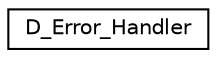 digraph "Graphical Class Hierarchy"
{
 // LATEX_PDF_SIZE
  edge [fontname="Helvetica",fontsize="10",labelfontname="Helvetica",labelfontsize="10"];
  node [fontname="Helvetica",fontsize="10",shape=record];
  rankdir="LR";
  Node0 [label="D_Error_Handler",height=0.2,width=0.4,color="black", fillcolor="white", style="filled",URL="$class_d___error___handler.html",tooltip=" "];
}
